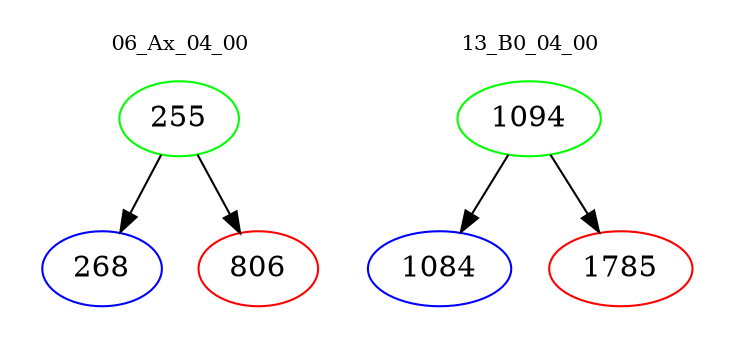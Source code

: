digraph{
subgraph cluster_0 {
color = white
label = "06_Ax_04_00";
fontsize=10;
T0_255 [label="255", color="green"]
T0_255 -> T0_268 [color="black"]
T0_268 [label="268", color="blue"]
T0_255 -> T0_806 [color="black"]
T0_806 [label="806", color="red"]
}
subgraph cluster_1 {
color = white
label = "13_B0_04_00";
fontsize=10;
T1_1094 [label="1094", color="green"]
T1_1094 -> T1_1084 [color="black"]
T1_1084 [label="1084", color="blue"]
T1_1094 -> T1_1785 [color="black"]
T1_1785 [label="1785", color="red"]
}
}

